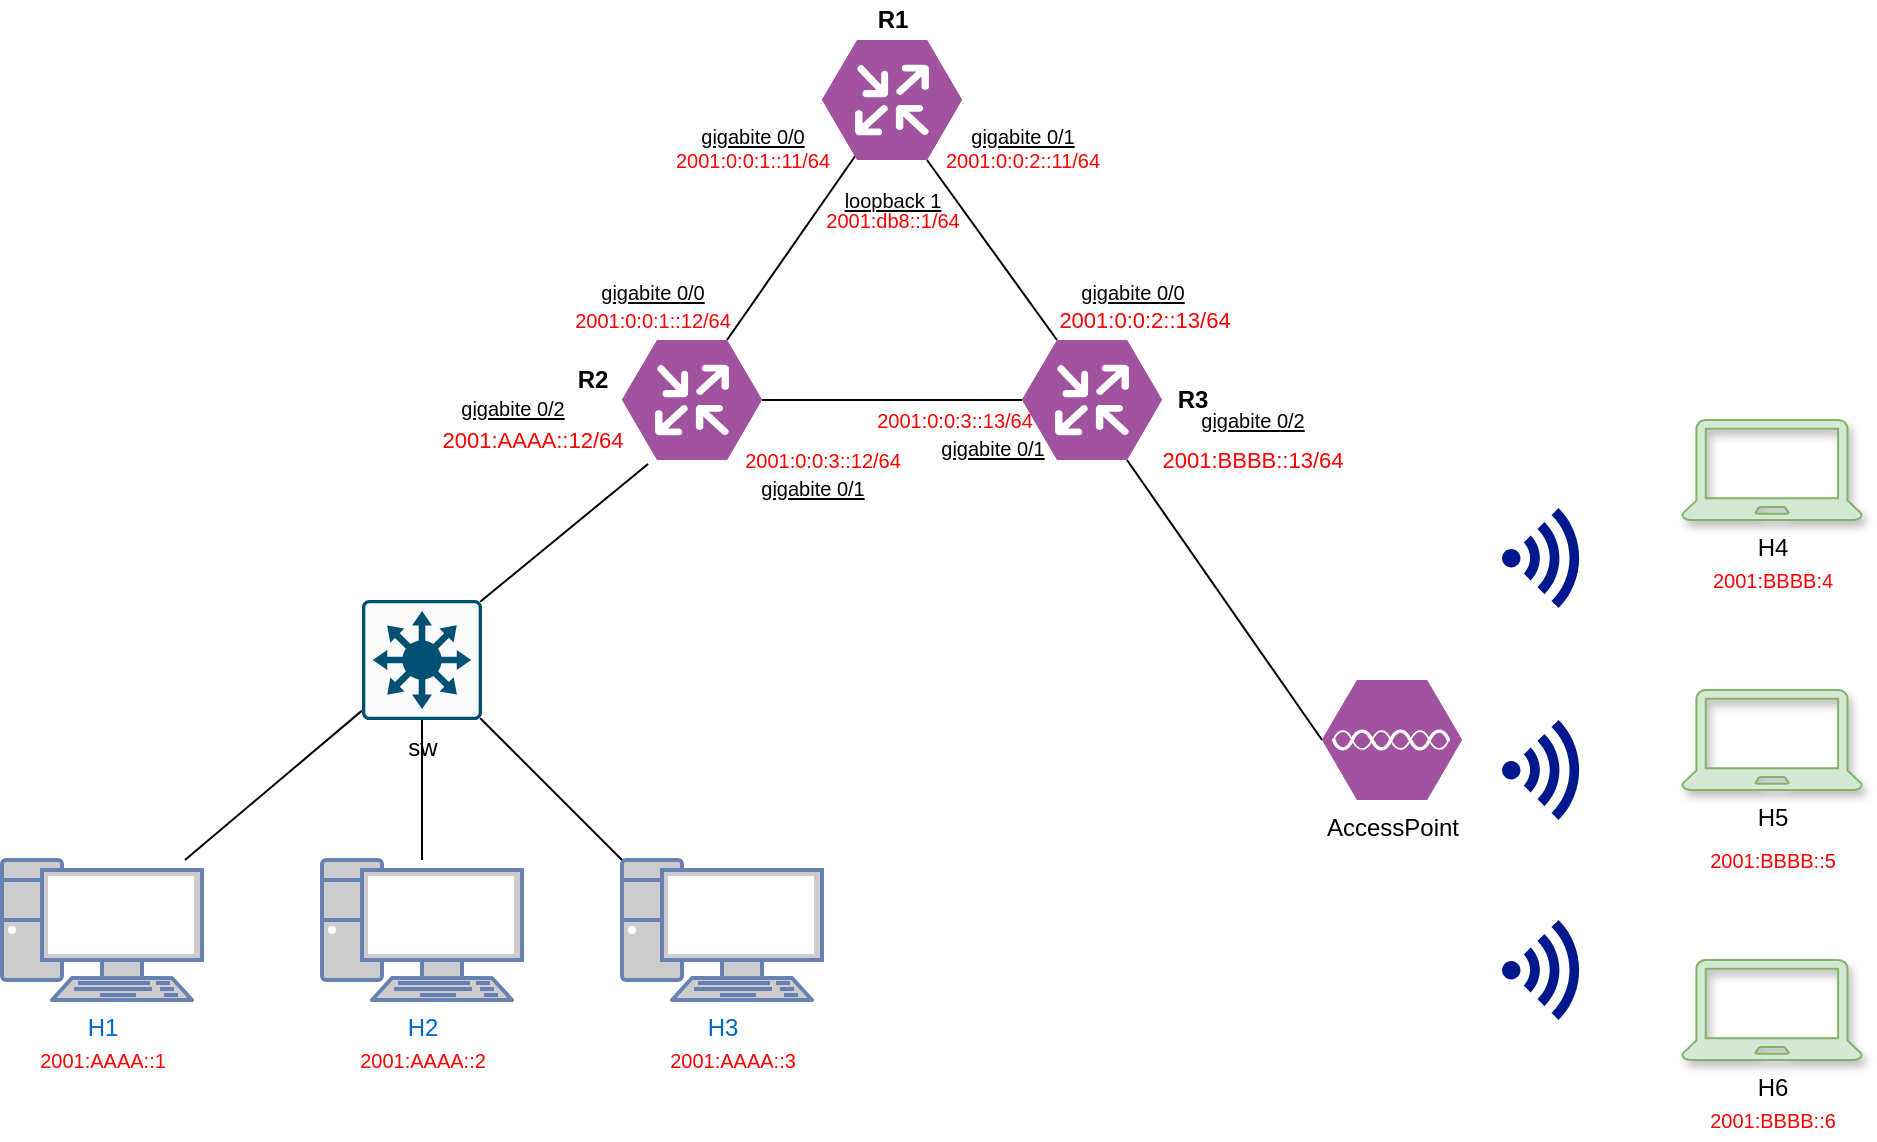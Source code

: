 <mxfile version="14.5.7" type="github">
  <diagram id="PrM_W4GA_D4Nd456_CjV" name="Page-1">
    <mxGraphModel dx="868" dy="454" grid="1" gridSize="10" guides="1" tooltips="1" connect="1" arrows="1" fold="1" page="1" pageScale="1" pageWidth="1169" pageHeight="827" math="0" shadow="0">
      <root>
        <mxCell id="0" />
        <mxCell id="1" parent="0" />
        <mxCell id="f-iRtKM67KEowYbmloAB-2" value="H1" style="fontColor=#0066CC;verticalAlign=top;verticalLabelPosition=bottom;labelPosition=center;align=center;html=1;outlineConnect=0;fillColor=#CCCCCC;strokeColor=#6881B3;gradientColor=none;gradientDirection=north;strokeWidth=2;shape=mxgraph.networks.pc;" vertex="1" parent="1">
          <mxGeometry x="100" y="590" width="100" height="70" as="geometry" />
        </mxCell>
        <mxCell id="f-iRtKM67KEowYbmloAB-3" value="H2" style="fontColor=#0066CC;verticalAlign=top;verticalLabelPosition=bottom;labelPosition=center;align=center;html=1;outlineConnect=0;fillColor=#CCCCCC;strokeColor=#6881B3;gradientColor=none;gradientDirection=north;strokeWidth=2;shape=mxgraph.networks.pc;" vertex="1" parent="1">
          <mxGeometry x="260" y="590" width="100" height="70" as="geometry" />
        </mxCell>
        <mxCell id="f-iRtKM67KEowYbmloAB-4" value="H3" style="fontColor=#0066CC;verticalAlign=top;verticalLabelPosition=bottom;labelPosition=center;align=center;html=1;outlineConnect=0;fillColor=#CCCCCC;strokeColor=#6881B3;gradientColor=none;gradientDirection=north;strokeWidth=2;shape=mxgraph.networks.pc;" vertex="1" parent="1">
          <mxGeometry x="410" y="590" width="100" height="70" as="geometry" />
        </mxCell>
        <mxCell id="f-iRtKM67KEowYbmloAB-11" style="rounded=0;orthogonalLoop=1;jettySize=auto;html=1;endArrow=none;endFill=0;" edge="1" parent="1" source="f-iRtKM67KEowYbmloAB-5" target="f-iRtKM67KEowYbmloAB-2">
          <mxGeometry relative="1" as="geometry" />
        </mxCell>
        <mxCell id="f-iRtKM67KEowYbmloAB-12" style="edgeStyle=none;rounded=0;orthogonalLoop=1;jettySize=auto;html=1;exitX=0.5;exitY=1;exitDx=0;exitDy=0;exitPerimeter=0;endArrow=none;endFill=0;strokeColor=#000000;" edge="1" parent="1" source="f-iRtKM67KEowYbmloAB-5" target="f-iRtKM67KEowYbmloAB-3">
          <mxGeometry relative="1" as="geometry" />
        </mxCell>
        <mxCell id="f-iRtKM67KEowYbmloAB-13" style="edgeStyle=none;rounded=0;orthogonalLoop=1;jettySize=auto;html=1;exitX=0.985;exitY=0.985;exitDx=0;exitDy=0;exitPerimeter=0;entryX=0;entryY=0;entryDx=0;entryDy=0;entryPerimeter=0;endArrow=none;endFill=0;strokeColor=#000000;" edge="1" parent="1" source="f-iRtKM67KEowYbmloAB-5" target="f-iRtKM67KEowYbmloAB-4">
          <mxGeometry relative="1" as="geometry" />
        </mxCell>
        <mxCell id="f-iRtKM67KEowYbmloAB-16" style="edgeStyle=none;rounded=0;orthogonalLoop=1;jettySize=auto;html=1;exitX=0.985;exitY=0.015;exitDx=0;exitDy=0;exitPerimeter=0;entryX=0.186;entryY=1.033;entryDx=0;entryDy=0;entryPerimeter=0;endArrow=none;endFill=0;strokeColor=#000000;" edge="1" parent="1" source="f-iRtKM67KEowYbmloAB-5" target="f-iRtKM67KEowYbmloAB-6">
          <mxGeometry relative="1" as="geometry" />
        </mxCell>
        <mxCell id="f-iRtKM67KEowYbmloAB-5" value="sw" style="points=[[0.015,0.015,0],[0.985,0.015,0],[0.985,0.985,0],[0.015,0.985,0],[0.25,0,0],[0.5,0,0],[0.75,0,0],[1,0.25,0],[1,0.5,0],[1,0.75,0],[0.75,1,0],[0.5,1,0],[0.25,1,0],[0,0.75,0],[0,0.5,0],[0,0.25,0]];verticalLabelPosition=bottom;html=1;verticalAlign=top;aspect=fixed;align=center;pointerEvents=1;shape=mxgraph.cisco19.rect;prIcon=l3_switch;fillColor=#FAFAFA;strokeColor=#005073;" vertex="1" parent="1">
          <mxGeometry x="280" y="460" width="60" height="60" as="geometry" />
        </mxCell>
        <mxCell id="f-iRtKM67KEowYbmloAB-22" style="edgeStyle=none;rounded=0;orthogonalLoop=1;jettySize=auto;html=1;exitX=1;exitY=0.5;exitDx=0;exitDy=0;exitPerimeter=0;entryX=0;entryY=0.5;entryDx=0;entryDy=0;entryPerimeter=0;endArrow=none;endFill=0;strokeColor=#000000;" edge="1" parent="1" source="f-iRtKM67KEowYbmloAB-6" target="f-iRtKM67KEowYbmloAB-17">
          <mxGeometry relative="1" as="geometry" />
        </mxCell>
        <mxCell id="f-iRtKM67KEowYbmloAB-23" style="edgeStyle=none;rounded=0;orthogonalLoop=1;jettySize=auto;html=1;exitX=0.75;exitY=0;exitDx=0;exitDy=0;exitPerimeter=0;entryX=0.257;entryY=0.933;entryDx=0;entryDy=0;entryPerimeter=0;endArrow=none;endFill=0;strokeColor=#000000;" edge="1" parent="1" source="f-iRtKM67KEowYbmloAB-6" target="f-iRtKM67KEowYbmloAB-18">
          <mxGeometry relative="1" as="geometry" />
        </mxCell>
        <mxCell id="f-iRtKM67KEowYbmloAB-6" value="" style="verticalLabelPosition=bottom;html=1;fillColor=#A153A0;strokeColor=#ffffff;verticalAlign=top;align=center;points=[[0,0.5,0],[0.125,0.25,0],[0.25,0,0],[0.5,0,0],[0.75,0,0],[0.875,0.25,0],[1,0.5,0],[0.875,0.75,0],[0.75,1,0],[0.5,1,0],[0.125,0.75,0]];pointerEvents=1;shape=mxgraph.cisco_safe.compositeIcon;bgIcon=mxgraph.cisco_safe.design.blank_device;resIcon=mxgraph.cisco_safe.design.router;" vertex="1" parent="1">
          <mxGeometry x="410" y="330" width="70" height="60" as="geometry" />
        </mxCell>
        <mxCell id="f-iRtKM67KEowYbmloAB-32" style="edgeStyle=none;rounded=0;orthogonalLoop=1;jettySize=auto;html=1;exitX=0.75;exitY=1;exitDx=0;exitDy=0;exitPerimeter=0;entryX=0;entryY=0.5;entryDx=0;entryDy=0;entryPerimeter=0;endArrow=none;endFill=0;strokeColor=#000000;" edge="1" parent="1" source="f-iRtKM67KEowYbmloAB-17" target="f-iRtKM67KEowYbmloAB-24">
          <mxGeometry relative="1" as="geometry" />
        </mxCell>
        <mxCell id="f-iRtKM67KEowYbmloAB-17" value="" style="verticalLabelPosition=bottom;html=1;fillColor=#A153A0;strokeColor=#ffffff;verticalAlign=top;align=center;points=[[0,0.5,0],[0.125,0.25,0],[0.25,0,0],[0.5,0,0],[0.75,0,0],[0.875,0.25,0],[1,0.5,0],[0.875,0.75,0],[0.75,1,0],[0.5,1,0],[0.125,0.75,0]];pointerEvents=1;shape=mxgraph.cisco_safe.compositeIcon;bgIcon=mxgraph.cisco_safe.design.blank_device;resIcon=mxgraph.cisco_safe.design.router;" vertex="1" parent="1">
          <mxGeometry x="610" y="330" width="70" height="60" as="geometry" />
        </mxCell>
        <mxCell id="f-iRtKM67KEowYbmloAB-21" style="edgeStyle=none;rounded=0;orthogonalLoop=1;jettySize=auto;html=1;exitX=0.75;exitY=1;exitDx=0;exitDy=0;exitPerimeter=0;entryX=0.25;entryY=0;entryDx=0;entryDy=0;entryPerimeter=0;endArrow=none;endFill=0;strokeColor=#000000;" edge="1" parent="1" source="f-iRtKM67KEowYbmloAB-18" target="f-iRtKM67KEowYbmloAB-17">
          <mxGeometry relative="1" as="geometry" />
        </mxCell>
        <mxCell id="f-iRtKM67KEowYbmloAB-18" value="" style="verticalLabelPosition=bottom;html=1;fillColor=#A153A0;strokeColor=#ffffff;verticalAlign=top;align=center;points=[[0,0.5,0],[0.125,0.25,0],[0.25,0,0],[0.5,0,0],[0.75,0,0],[0.875,0.25,0],[1,0.5,0],[0.875,0.75,0],[0.75,1,0],[0.5,1,0],[0.125,0.75,0]];pointerEvents=1;shape=mxgraph.cisco_safe.compositeIcon;bgIcon=mxgraph.cisco_safe.design.blank_device;resIcon=mxgraph.cisco_safe.design.router;" vertex="1" parent="1">
          <mxGeometry x="510" y="180" width="70" height="60" as="geometry" />
        </mxCell>
        <mxCell id="f-iRtKM67KEowYbmloAB-24" value="AccessPoint" style="verticalLabelPosition=bottom;html=1;fillColor=#A153A0;strokeColor=#ffffff;verticalAlign=top;align=center;points=[[0,0.5,0],[0.125,0.25,0],[0.25,0,0],[0.5,0,0],[0.75,0,0],[0.875,0.25,0],[1,0.5,0],[0.875,0.75,0],[0.75,1,0],[0.5,1,0],[0.125,0.75,0]];pointerEvents=1;shape=mxgraph.cisco_safe.compositeIcon;bgIcon=mxgraph.cisco_safe.design.blank_device;resIcon=mxgraph.cisco_safe.design.access_point;" vertex="1" parent="1">
          <mxGeometry x="760" y="500" width="70" height="60" as="geometry" />
        </mxCell>
        <mxCell id="f-iRtKM67KEowYbmloAB-26" value="H6" style="pointerEvents=1;shadow=1;dashed=0;html=1;strokeColor=#82b366;fillColor=#d5e8d4;labelPosition=center;verticalLabelPosition=bottom;verticalAlign=top;outlineConnect=0;align=center;shape=mxgraph.office.devices.laptop;" vertex="1" parent="1">
          <mxGeometry x="940" y="640" width="90" height="50" as="geometry" />
        </mxCell>
        <mxCell id="f-iRtKM67KEowYbmloAB-27" value="H5" style="pointerEvents=1;shadow=1;dashed=0;html=1;strokeColor=#82b366;fillColor=#d5e8d4;labelPosition=center;verticalLabelPosition=bottom;verticalAlign=top;outlineConnect=0;align=center;shape=mxgraph.office.devices.laptop;" vertex="1" parent="1">
          <mxGeometry x="940" y="505" width="90" height="50" as="geometry" />
        </mxCell>
        <mxCell id="f-iRtKM67KEowYbmloAB-28" value="H4" style="pointerEvents=1;shadow=1;dashed=0;html=1;strokeColor=#82b366;fillColor=#d5e8d4;labelPosition=center;verticalLabelPosition=bottom;verticalAlign=top;outlineConnect=0;align=center;shape=mxgraph.office.devices.laptop;" vertex="1" parent="1">
          <mxGeometry x="940" y="370" width="90" height="50" as="geometry" />
        </mxCell>
        <mxCell id="f-iRtKM67KEowYbmloAB-37" value="R3" style="text;html=1;align=center;verticalAlign=middle;resizable=0;points=[];autosize=1;fontStyle=1" vertex="1" parent="1">
          <mxGeometry x="680" y="350" width="30" height="20" as="geometry" />
        </mxCell>
        <mxCell id="f-iRtKM67KEowYbmloAB-38" value="R1" style="text;html=1;align=center;verticalAlign=middle;resizable=0;points=[];autosize=1;fontStyle=1" vertex="1" parent="1">
          <mxGeometry x="530" y="160" width="30" height="20" as="geometry" />
        </mxCell>
        <mxCell id="f-iRtKM67KEowYbmloAB-39" value="R2" style="text;html=1;align=center;verticalAlign=middle;resizable=0;points=[];autosize=1;fontStyle=1" vertex="1" parent="1">
          <mxGeometry x="380" y="340" width="30" height="20" as="geometry" />
        </mxCell>
        <mxCell id="f-iRtKM67KEowYbmloAB-40" value="2001:BBBB::13/64" style="text;html=1;align=center;verticalAlign=middle;resizable=0;points=[];autosize=1;fontSize=11;fontColor=#FF0000;" vertex="1" parent="1">
          <mxGeometry x="670" y="380" width="110" height="20" as="geometry" />
        </mxCell>
        <mxCell id="f-iRtKM67KEowYbmloAB-41" value="2001:0:0:3::13/64" style="text;html=1;align=center;verticalAlign=middle;resizable=0;points=[];autosize=1;fontSize=10;fontStyle=0;fontColor=#FF0000;" vertex="1" parent="1">
          <mxGeometry x="531" y="360" width="90" height="20" as="geometry" />
        </mxCell>
        <mxCell id="f-iRtKM67KEowYbmloAB-43" value="2001:0:0:2::13/64" style="text;html=1;align=center;verticalAlign=middle;resizable=0;points=[];autosize=1;fontSize=11;fontColor=#FF0000;" vertex="1" parent="1">
          <mxGeometry x="621" y="310" width="100" height="20" as="geometry" />
        </mxCell>
        <mxCell id="f-iRtKM67KEowYbmloAB-44" value="2001:AAAA::12/64" style="text;html=1;align=center;verticalAlign=middle;resizable=0;points=[];autosize=1;fontSize=11;fontColor=#FF0000;" vertex="1" parent="1">
          <mxGeometry x="310" y="370" width="110" height="20" as="geometry" />
        </mxCell>
        <mxCell id="f-iRtKM67KEowYbmloAB-45" value="&lt;span id=&quot;docs-internal-guid-70469a81-7fff-3385-b875-99ab453dd5ec&quot; style=&quot;font-size: 10px;&quot;&gt;&lt;span style=&quot;font-family: &amp;quot;proxima nova&amp;quot;, sans-serif; background-color: transparent; vertical-align: baseline; font-size: 10px;&quot;&gt;&lt;font style=&quot;font-size: 10px;&quot;&gt;2001:0:0:3::12/64&lt;/font&gt;&lt;/span&gt;&lt;/span&gt;" style="text;html=1;align=center;verticalAlign=middle;resizable=0;points=[];autosize=1;fontSize=10;fontColor=#FF0000;" vertex="1" parent="1">
          <mxGeometry x="465" y="380" width="90" height="20" as="geometry" />
        </mxCell>
        <mxCell id="f-iRtKM67KEowYbmloAB-46" value="2001:0:0:1::12/64" style="text;html=1;align=center;verticalAlign=middle;resizable=0;points=[];autosize=1;fontSize=10;fontColor=#FF0000;" vertex="1" parent="1">
          <mxGeometry x="380" y="310" width="90" height="20" as="geometry" />
        </mxCell>
        <mxCell id="f-iRtKM67KEowYbmloAB-47" value="2001:0:0:2::11/64" style="text;html=1;align=center;verticalAlign=middle;resizable=0;points=[];autosize=1;fontSize=10;fontColor=#FF0000;" vertex="1" parent="1">
          <mxGeometry x="565" y="230" width="90" height="20" as="geometry" />
        </mxCell>
        <mxCell id="f-iRtKM67KEowYbmloAB-48" value="2001:0:0:1::11/64" style="text;html=1;align=center;verticalAlign=middle;resizable=0;points=[];autosize=1;fontSize=10;fontColor=#FF0000;" vertex="1" parent="1">
          <mxGeometry x="430" y="230" width="90" height="20" as="geometry" />
        </mxCell>
        <mxCell id="f-iRtKM67KEowYbmloAB-49" value="2001:db8::1/64" style="text;html=1;align=center;verticalAlign=middle;resizable=0;points=[];autosize=1;fontSize=10;fontColor=#FF0000;" vertex="1" parent="1">
          <mxGeometry x="505" y="260" width="80" height="20" as="geometry" />
        </mxCell>
        <mxCell id="f-iRtKM67KEowYbmloAB-50" value="loopback 1" style="text;html=1;align=center;verticalAlign=middle;resizable=0;points=[];autosize=1;fontSize=10;fontStyle=4" vertex="1" parent="1">
          <mxGeometry x="515" y="250" width="60" height="20" as="geometry" />
        </mxCell>
        <mxCell id="f-iRtKM67KEowYbmloAB-51" value="gigabite 0/0" style="text;html=1;align=center;verticalAlign=middle;resizable=0;points=[];autosize=1;fontSize=10;fontStyle=4" vertex="1" parent="1">
          <mxGeometry x="440" y="218" width="70" height="20" as="geometry" />
        </mxCell>
        <mxCell id="f-iRtKM67KEowYbmloAB-52" value="gigabite 0/1" style="text;html=1;align=center;verticalAlign=middle;resizable=0;points=[];autosize=1;fontSize=10;fontStyle=4" vertex="1" parent="1">
          <mxGeometry x="575" y="218" width="70" height="20" as="geometry" />
        </mxCell>
        <mxCell id="f-iRtKM67KEowYbmloAB-53" value="gigabite 0/0" style="text;html=1;align=center;verticalAlign=middle;resizable=0;points=[];autosize=1;fontSize=10;fontStyle=4" vertex="1" parent="1">
          <mxGeometry x="390" y="296" width="70" height="20" as="geometry" />
        </mxCell>
        <mxCell id="f-iRtKM67KEowYbmloAB-54" value="gigabite 0/0" style="text;html=1;align=center;verticalAlign=middle;resizable=0;points=[];autosize=1;fontSize=10;fontStyle=4" vertex="1" parent="1">
          <mxGeometry x="630" y="296" width="70" height="20" as="geometry" />
        </mxCell>
        <mxCell id="f-iRtKM67KEowYbmloAB-55" value="gigabite 0/1" style="text;html=1;align=center;verticalAlign=middle;resizable=0;points=[];autosize=1;fontSize=10;fontStyle=4" vertex="1" parent="1">
          <mxGeometry x="470" y="394" width="70" height="20" as="geometry" />
        </mxCell>
        <mxCell id="f-iRtKM67KEowYbmloAB-56" value="gigabite 0/1" style="text;html=1;align=center;verticalAlign=middle;resizable=0;points=[];autosize=1;fontSize=10;fontStyle=4" vertex="1" parent="1">
          <mxGeometry x="560" y="374" width="70" height="20" as="geometry" />
        </mxCell>
        <mxCell id="f-iRtKM67KEowYbmloAB-57" value="gigabite 0/2" style="text;html=1;align=center;verticalAlign=middle;resizable=0;points=[];autosize=1;fontSize=10;fontStyle=4" vertex="1" parent="1">
          <mxGeometry x="690" y="360" width="70" height="20" as="geometry" />
        </mxCell>
        <mxCell id="f-iRtKM67KEowYbmloAB-58" value="gigabite 0/2" style="text;html=1;align=center;verticalAlign=middle;resizable=0;points=[];autosize=1;fontSize=10;fontStyle=4" vertex="1" parent="1">
          <mxGeometry x="320" y="354" width="70" height="20" as="geometry" />
        </mxCell>
        <mxCell id="f-iRtKM67KEowYbmloAB-59" value="2001:AAAA::1" style="text;html=1;align=center;verticalAlign=middle;resizable=0;points=[];autosize=1;fontSize=10;fontColor=#FF0000;" vertex="1" parent="1">
          <mxGeometry x="110" y="680" width="80" height="20" as="geometry" />
        </mxCell>
        <mxCell id="f-iRtKM67KEowYbmloAB-60" value="2001:AAAA::2" style="text;html=1;align=center;verticalAlign=middle;resizable=0;points=[];autosize=1;fontSize=10;fontColor=#FF0000;" vertex="1" parent="1">
          <mxGeometry x="270" y="680" width="80" height="20" as="geometry" />
        </mxCell>
        <mxCell id="f-iRtKM67KEowYbmloAB-61" value="2001:AAAA::3" style="text;html=1;align=center;verticalAlign=middle;resizable=0;points=[];autosize=1;fontSize=10;fontColor=#FF0000;" vertex="1" parent="1">
          <mxGeometry x="425" y="680" width="80" height="20" as="geometry" />
        </mxCell>
        <mxCell id="f-iRtKM67KEowYbmloAB-62" value="2001:BBBB:4" style="text;html=1;align=center;verticalAlign=middle;resizable=0;points=[];autosize=1;fontSize=10;fontColor=#FF0000;" vertex="1" parent="1">
          <mxGeometry x="945" y="440" width="80" height="20" as="geometry" />
        </mxCell>
        <mxCell id="f-iRtKM67KEowYbmloAB-63" value="2001:BBBB::5" style="text;html=1;align=center;verticalAlign=middle;resizable=0;points=[];autosize=1;fontSize=10;fontColor=#FF0000;" vertex="1" parent="1">
          <mxGeometry x="945" y="580" width="80" height="20" as="geometry" />
        </mxCell>
        <mxCell id="f-iRtKM67KEowYbmloAB-64" value="2001:BBBB::6" style="text;html=1;align=center;verticalAlign=middle;resizable=0;points=[];autosize=1;fontSize=10;fontColor=#FF0000;" vertex="1" parent="1">
          <mxGeometry x="945" y="710" width="80" height="20" as="geometry" />
        </mxCell>
        <mxCell id="f-iRtKM67KEowYbmloAB-65" value="" style="aspect=fixed;pointerEvents=1;shadow=0;dashed=0;html=1;strokeColor=none;labelPosition=center;verticalLabelPosition=bottom;verticalAlign=top;align=center;fillColor=#00188D;shape=mxgraph.mscae.enterprise.wireless_connection;fontSize=10;fontColor=#FF0000;rotation=0;" vertex="1" parent="1">
          <mxGeometry x="850" y="520" width="42" height="50" as="geometry" />
        </mxCell>
        <mxCell id="f-iRtKM67KEowYbmloAB-66" value="" style="aspect=fixed;pointerEvents=1;shadow=0;dashed=0;html=1;strokeColor=none;labelPosition=center;verticalLabelPosition=bottom;verticalAlign=top;align=center;fillColor=#00188D;shape=mxgraph.mscae.enterprise.wireless_connection;fontSize=10;fontColor=#FF0000;rotation=0;" vertex="1" parent="1">
          <mxGeometry x="850" y="414" width="42" height="50" as="geometry" />
        </mxCell>
        <mxCell id="f-iRtKM67KEowYbmloAB-67" value="" style="aspect=fixed;pointerEvents=1;shadow=0;dashed=0;html=1;strokeColor=none;labelPosition=center;verticalLabelPosition=bottom;verticalAlign=top;align=center;fillColor=#00188D;shape=mxgraph.mscae.enterprise.wireless_connection;fontSize=10;fontColor=#FF0000;rotation=0;" vertex="1" parent="1">
          <mxGeometry x="850" y="620" width="42" height="50" as="geometry" />
        </mxCell>
      </root>
    </mxGraphModel>
  </diagram>
</mxfile>
